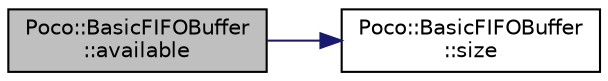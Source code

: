 digraph "Poco::BasicFIFOBuffer::available"
{
 // LATEX_PDF_SIZE
  edge [fontname="Helvetica",fontsize="10",labelfontname="Helvetica",labelfontsize="10"];
  node [fontname="Helvetica",fontsize="10",shape=record];
  rankdir="LR";
  Node1 [label="Poco::BasicFIFOBuffer\l::available",height=0.2,width=0.4,color="black", fillcolor="grey75", style="filled", fontcolor="black",tooltip="Returns the size of the available portion of the buffer."];
  Node1 -> Node2 [color="midnightblue",fontsize="10",style="solid",fontname="Helvetica"];
  Node2 [label="Poco::BasicFIFOBuffer\l::size",height=0.2,width=0.4,color="black", fillcolor="white", style="filled",URL="$classPoco_1_1BasicFIFOBuffer.html#adbcc608a36b70f58de8da4cd87865867",tooltip="Returns the size of the buffer."];
}
